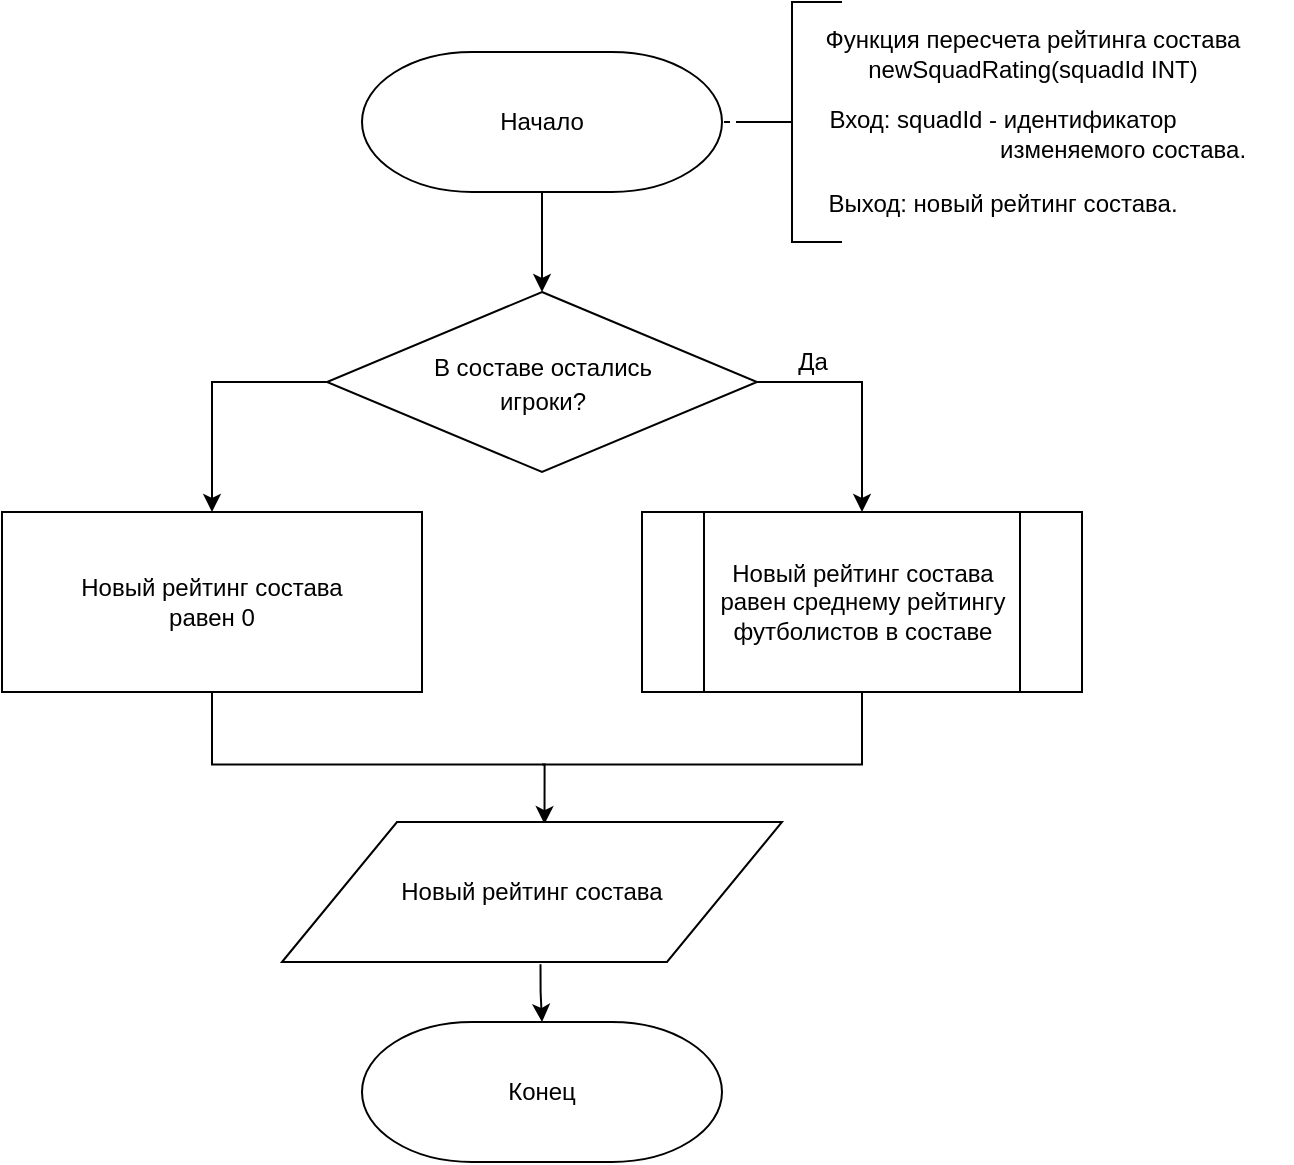 <mxfile>
    <diagram id="VOh-06CgIyL9AJEy4NjS" name="Страница 1">
        <mxGraphModel dx="1043" dy="1433" grid="1" gridSize="10" guides="1" tooltips="1" connect="1" arrows="1" fold="1" page="1" pageScale="1" pageWidth="1169" pageHeight="827" math="0" shadow="0">
            <root>
                <mxCell id="0"/>
                <mxCell id="1" parent="0"/>
                <mxCell id="87" style="edgeStyle=none;html=1;exitX=0.5;exitY=1;exitDx=0;exitDy=0;exitPerimeter=0;" parent="1" source="88" target="91" edge="1">
                    <mxGeometry relative="1" as="geometry"/>
                </mxCell>
                <mxCell id="88" value="Начало" style="strokeWidth=1;html=1;shape=mxgraph.flowchart.terminator;whiteSpace=wrap;" parent="1" vertex="1">
                    <mxGeometry x="230" y="55" width="180" height="70" as="geometry"/>
                </mxCell>
                <mxCell id="89" style="edgeStyle=orthogonalEdgeStyle;html=1;exitX=1;exitY=0.5;exitDx=0;exitDy=0;entryX=0.5;entryY=0;entryDx=0;entryDy=0;endArrow=classic;endFill=1;rounded=0;" parent="1" source="91" target="95" edge="1">
                    <mxGeometry relative="1" as="geometry"/>
                </mxCell>
                <mxCell id="90" style="edgeStyle=orthogonalEdgeStyle;rounded=0;html=1;exitX=0;exitY=0.5;exitDx=0;exitDy=0;entryX=0.5;entryY=0;entryDx=0;entryDy=0;endArrow=classic;endFill=1;" parent="1" source="91" target="102" edge="1">
                    <mxGeometry relative="1" as="geometry">
                        <mxPoint x="125.0" y="285" as="targetPoint"/>
                    </mxGeometry>
                </mxCell>
                <mxCell id="91" value="&lt;span style=&quot;font-size: 12px&quot;&gt;В составе остались &lt;br&gt;игроки?&lt;/span&gt;" style="rhombus;whiteSpace=wrap;html=1;fontSize=14;" parent="1" vertex="1">
                    <mxGeometry x="212.5" y="175" width="215" height="90" as="geometry"/>
                </mxCell>
                <mxCell id="92" style="edgeStyle=none;html=1;exitX=0;exitY=0.5;exitDx=0;exitDy=0;exitPerimeter=0;endArrow=none;endFill=0;dashed=1;" parent="1" source="93" target="88" edge="1">
                    <mxGeometry relative="1" as="geometry"/>
                </mxCell>
                <mxCell id="93" value="" style="strokeWidth=1;html=1;shape=mxgraph.flowchart.annotation_2;align=left;labelPosition=right;pointerEvents=1;" parent="1" vertex="1">
                    <mxGeometry x="420" y="30" width="50" height="120" as="geometry"/>
                </mxCell>
                <mxCell id="94" style="edgeStyle=orthogonalEdgeStyle;rounded=0;html=1;exitX=0.5;exitY=1;exitDx=0;exitDy=0;fontSize=12;endArrow=none;endFill=0;" parent="1" source="95" edge="1">
                    <mxGeometry relative="1" as="geometry">
                        <mxPoint x="320" y="411.25" as="targetPoint"/>
                        <Array as="points">
                            <mxPoint x="480" y="411.25"/>
                        </Array>
                    </mxGeometry>
                </mxCell>
                <mxCell id="95" value="Новый рейтинг состава равен среднему рейтингу футболистов в составе" style="verticalLabelPosition=middle;verticalAlign=middle;html=1;shape=process;whiteSpace=wrap;rounded=0;size=0.14;arcSize=6;horizontal=1;align=center;labelPosition=center;" parent="1" vertex="1">
                    <mxGeometry x="370" y="285" width="220" height="90" as="geometry"/>
                </mxCell>
                <mxCell id="96" value="Функция пересчета рейтинга состава&lt;br&gt;&lt;span&gt;newSquadRating(squadId INT)&lt;/span&gt;" style="text;html=1;align=center;verticalAlign=middle;resizable=0;points=[];autosize=1;strokeColor=none;fillColor=none;" parent="1" vertex="1">
                    <mxGeometry x="450" y="41.25" width="230" height="30" as="geometry"/>
                </mxCell>
                <mxCell id="97" value="Конец" style="strokeWidth=1;html=1;shape=mxgraph.flowchart.terminator;whiteSpace=wrap;" parent="1" vertex="1">
                    <mxGeometry x="230" y="540" width="180" height="70" as="geometry"/>
                </mxCell>
                <mxCell id="98" value="Вход: squadId - идентификатор &lt;br&gt;&amp;nbsp; &amp;nbsp; &amp;nbsp; &amp;nbsp; &amp;nbsp; &amp;nbsp; &amp;nbsp; &amp;nbsp; &amp;nbsp; &amp;nbsp; &amp;nbsp; &amp;nbsp; &amp;nbsp; &amp;nbsp; &amp;nbsp; &amp;nbsp; &amp;nbsp; &amp;nbsp; &amp;nbsp; &amp;nbsp; изменяемого состава.&amp;nbsp; &amp;nbsp;&amp;nbsp;" style="text;html=1;align=center;verticalAlign=middle;resizable=0;points=[];autosize=1;strokeColor=none;fillColor=none;fontSize=12;" parent="1" vertex="1">
                    <mxGeometry x="405" y="81.25" width="290" height="30" as="geometry"/>
                </mxCell>
                <mxCell id="99" value="Выход: новый рейтинг состава." style="text;html=1;align=center;verticalAlign=middle;resizable=0;points=[];autosize=1;strokeColor=none;fillColor=none;fontSize=12;" parent="1" vertex="1">
                    <mxGeometry x="455" y="121.25" width="190" height="20" as="geometry"/>
                </mxCell>
                <mxCell id="101" style="edgeStyle=orthogonalEdgeStyle;rounded=0;html=1;exitX=0.5;exitY=1;exitDx=0;exitDy=0;entryX=0.525;entryY=0.015;entryDx=0;entryDy=0;entryPerimeter=0;fontSize=12;endArrow=classic;endFill=1;" parent="1" source="102" target="104" edge="1">
                    <mxGeometry relative="1" as="geometry">
                        <Array as="points">
                            <mxPoint x="155" y="411.25"/>
                            <mxPoint x="321" y="411.25"/>
                        </Array>
                    </mxGeometry>
                </mxCell>
                <mxCell id="102" value="Новый рейтинг состава &lt;br&gt;равен 0" style="rounded=0;whiteSpace=wrap;html=1;absoluteArcSize=1;arcSize=14;strokeWidth=1;fontSize=12;" parent="1" vertex="1">
                    <mxGeometry x="50" y="285" width="210" height="90" as="geometry"/>
                </mxCell>
                <mxCell id="103" style="edgeStyle=orthogonalEdgeStyle;rounded=0;html=1;exitX=0.517;exitY=1.016;exitDx=0;exitDy=0;entryX=0.5;entryY=0;entryDx=0;entryDy=0;entryPerimeter=0;fontSize=12;endArrow=classic;endFill=1;exitPerimeter=0;" parent="1" source="104" target="97" edge="1">
                    <mxGeometry relative="1" as="geometry"/>
                </mxCell>
                <mxCell id="104" value="&lt;span&gt;Новый рейтинг состава&lt;/span&gt;" style="shape=parallelogram;html=1;strokeWidth=1;perimeter=parallelogramPerimeter;whiteSpace=wrap;rounded=0;arcSize=12;size=0.23;fontSize=12;" parent="1" vertex="1">
                    <mxGeometry x="190" y="440" width="250" height="70" as="geometry"/>
                </mxCell>
                <mxCell id="105" value="Да" style="text;html=1;align=center;verticalAlign=middle;resizable=0;points=[];autosize=1;strokeColor=none;fillColor=none;" vertex="1" parent="1">
                    <mxGeometry x="440" y="200" width="30" height="20" as="geometry"/>
                </mxCell>
            </root>
        </mxGraphModel>
    </diagram>
</mxfile>